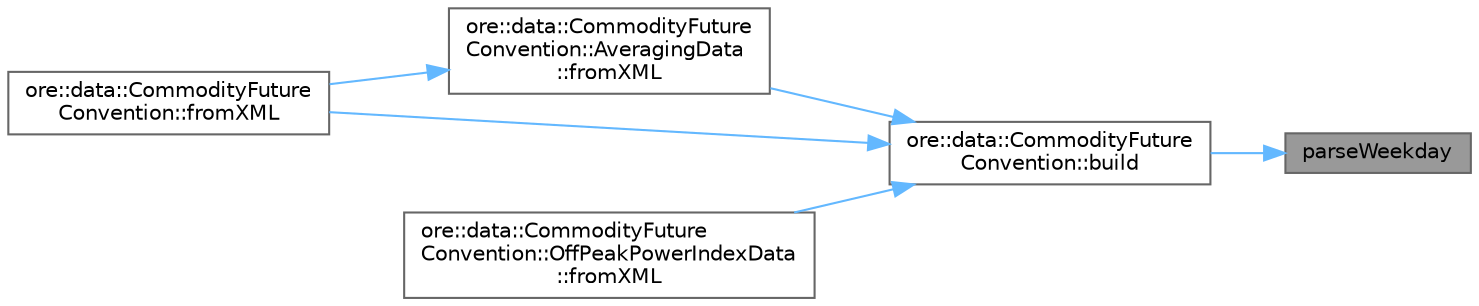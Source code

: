 digraph "parseWeekday"
{
 // INTERACTIVE_SVG=YES
 // LATEX_PDF_SIZE
  bgcolor="transparent";
  edge [fontname=Helvetica,fontsize=10,labelfontname=Helvetica,labelfontsize=10];
  node [fontname=Helvetica,fontsize=10,shape=box,height=0.2,width=0.4];
  rankdir="RL";
  Node1 [label="parseWeekday",height=0.2,width=0.4,color="gray40", fillcolor="grey60", style="filled", fontcolor="black",tooltip=" "];
  Node1 -> Node2 [dir="back",color="steelblue1",style="solid"];
  Node2 [label="ore::data::CommodityFuture\lConvention::build",height=0.2,width=0.4,color="grey40", fillcolor="white", style="filled",URL="$classore_1_1data_1_1_commodity_future_convention.html#a9169b2d8ee8001dbb250c4ce2c26818c",tooltip="Implementation."];
  Node2 -> Node3 [dir="back",color="steelblue1",style="solid"];
  Node3 [label="ore::data::CommodityFuture\lConvention::AveragingData\l::fromXML",height=0.2,width=0.4,color="grey40", fillcolor="white", style="filled",URL="$classore_1_1data_1_1_commodity_future_convention_1_1_averaging_data.html#a7741ae0fc924943de5bfe02928262eb7",tooltip="Serialisation."];
  Node3 -> Node4 [dir="back",color="steelblue1",style="solid"];
  Node4 [label="ore::data::CommodityFuture\lConvention::fromXML",height=0.2,width=0.4,color="grey40", fillcolor="white", style="filled",URL="$classore_1_1data_1_1_commodity_future_convention.html#a7741ae0fc924943de5bfe02928262eb7",tooltip="Serialisation."];
  Node2 -> Node5 [dir="back",color="steelblue1",style="solid"];
  Node5 [label="ore::data::CommodityFuture\lConvention::OffPeakPowerIndexData\l::fromXML",height=0.2,width=0.4,color="grey40", fillcolor="white", style="filled",URL="$classore_1_1data_1_1_commodity_future_convention_1_1_off_peak_power_index_data.html#a7741ae0fc924943de5bfe02928262eb7",tooltip=" "];
  Node2 -> Node4 [dir="back",color="steelblue1",style="solid"];
}
